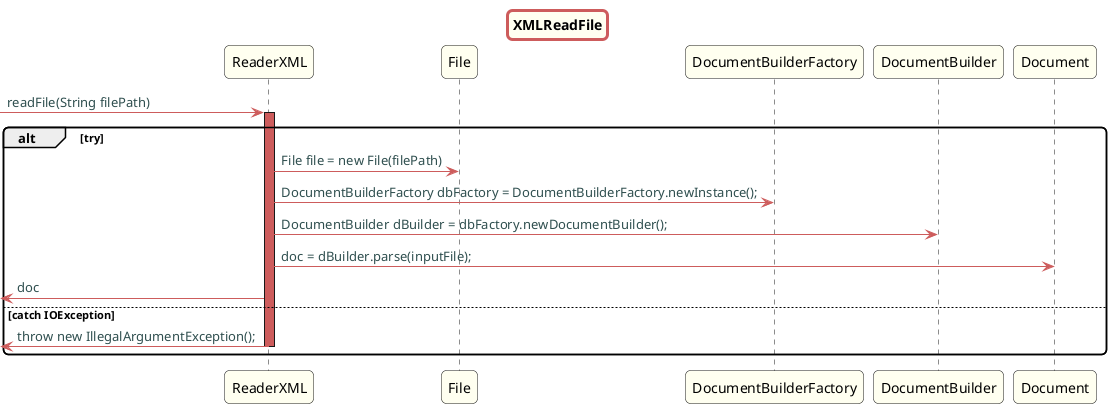 @startuml

skinparam titleBorderRoundCorner 10
skinparam titleBorderThickness 3
skinparam titleBorderColor indianred
skinparam titleBackgroundColor ivory
skinparam FontName quicksand

skinparam actor {
  BorderColor indianred
  }

skinparam sequence {
  LifeLineBackgroundColor indianred
  ParticipantBackgroundColor ivory
}

skinparam roundcorner 10

skinparam component {
  arrowThickness 1
  ArrowFontName Verdana
  ArrowColor indianred
  ArrowFontColor darkslategrey
}



title XMLReadFile
-> ReaderXML: readFile(String filePath)
activate ReaderXML
alt try
ReaderXML  -> File: File file = new File(filePath)
ReaderXML  -> DocumentBuilderFactory: DocumentBuilderFactory dbFactory = DocumentBuilderFactory.newInstance();

ReaderXML -> DocumentBuilder: DocumentBuilder dBuilder = dbFactory.newDocumentBuilder();
ReaderXML -> Document: doc = dBuilder.parse(inputFile);

<- ReaderXML: doc

else catch IOException
<- ReaderXML : throw new IllegalArgumentException();
deactivate ReaderXML
end

@enduml